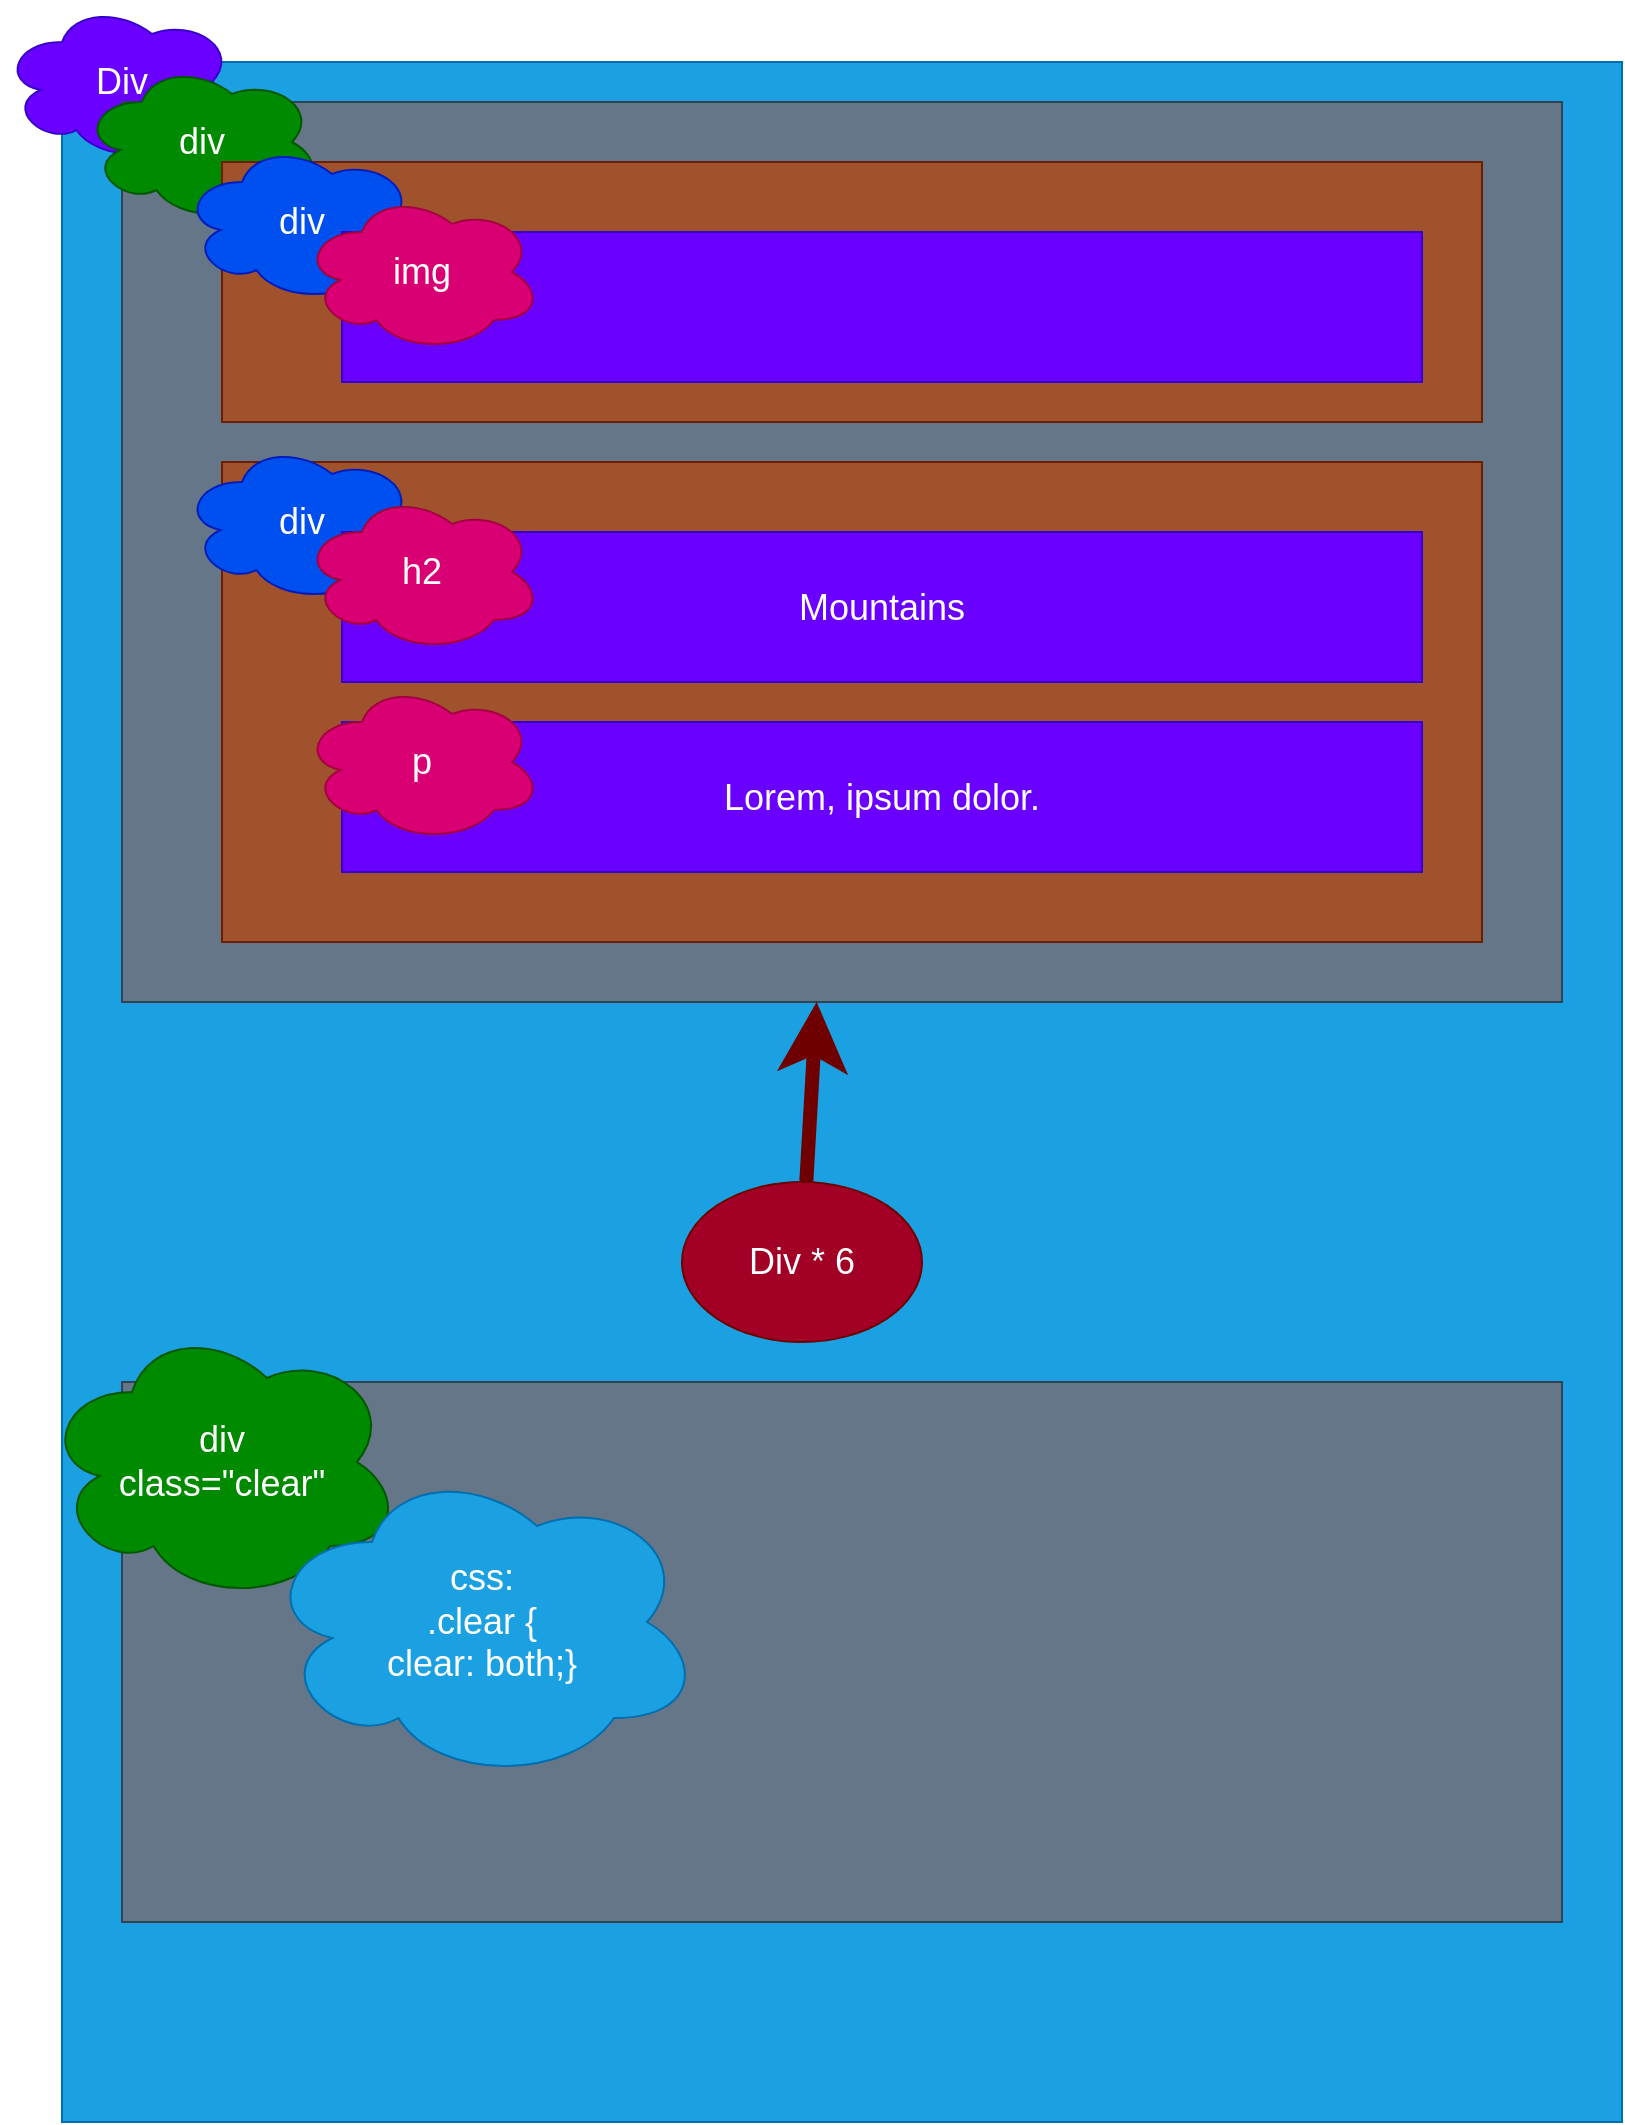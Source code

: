 <mxfile>
    <diagram id="HfQM6K0OO1lI9b7KsWHq" name="Page-1">
        <mxGraphModel dx="1055" dy="593" grid="1" gridSize="10" guides="1" tooltips="1" connect="1" arrows="1" fold="1" page="1" pageScale="1" pageWidth="850" pageHeight="1100" math="0" shadow="0">
            <root>
                <mxCell id="0"/>
                <mxCell id="1" parent="0"/>
                <mxCell id="2" value="" style="rounded=0;whiteSpace=wrap;html=1;fillColor=#1ba1e2;fontColor=#ffffff;strokeColor=#006EAF;" vertex="1" parent="1">
                    <mxGeometry x="30" y="40" width="780" height="1030" as="geometry"/>
                </mxCell>
                <mxCell id="3" value="&lt;font style=&quot;font-size: 18px;&quot;&gt;Div&lt;/font&gt;" style="ellipse;shape=cloud;whiteSpace=wrap;html=1;fillColor=#6a00ff;fontColor=#ffffff;strokeColor=#3700CC;" vertex="1" parent="1">
                    <mxGeometry y="10" width="120" height="80" as="geometry"/>
                </mxCell>
                <mxCell id="4" value="" style="rounded=0;whiteSpace=wrap;html=1;fontSize=18;fillColor=#647687;fontColor=#ffffff;strokeColor=#314354;" vertex="1" parent="1">
                    <mxGeometry x="60" y="60" width="720" height="450" as="geometry"/>
                </mxCell>
                <mxCell id="5" value="div" style="ellipse;shape=cloud;whiteSpace=wrap;html=1;fontSize=18;fillColor=#008a00;fontColor=#ffffff;strokeColor=#005700;" vertex="1" parent="1">
                    <mxGeometry x="40" y="40" width="120" height="80" as="geometry"/>
                </mxCell>
                <mxCell id="6" value="" style="rounded=0;whiteSpace=wrap;html=1;fontSize=18;fillColor=#a0522d;fontColor=#ffffff;strokeColor=#6D1F00;" vertex="1" parent="1">
                    <mxGeometry x="110" y="90" width="630" height="130" as="geometry"/>
                </mxCell>
                <mxCell id="7" value="div" style="ellipse;shape=cloud;whiteSpace=wrap;html=1;fontSize=18;fillColor=#0050ef;fontColor=#ffffff;strokeColor=#001DBC;" vertex="1" parent="1">
                    <mxGeometry x="90" y="80" width="120" height="80" as="geometry"/>
                </mxCell>
                <mxCell id="8" value="" style="rounded=0;whiteSpace=wrap;html=1;fontSize=18;fillColor=#6a00ff;fontColor=#ffffff;strokeColor=#3700CC;" vertex="1" parent="1">
                    <mxGeometry x="170" y="125" width="540" height="75" as="geometry"/>
                </mxCell>
                <mxCell id="9" value="img" style="ellipse;shape=cloud;whiteSpace=wrap;html=1;fontSize=18;fillColor=#d80073;fontColor=#ffffff;strokeColor=#A50040;" vertex="1" parent="1">
                    <mxGeometry x="150" y="105" width="120" height="80" as="geometry"/>
                </mxCell>
                <mxCell id="10" value="" style="rounded=0;whiteSpace=wrap;html=1;fontSize=18;fillColor=#a0522d;fontColor=#ffffff;strokeColor=#6D1F00;" vertex="1" parent="1">
                    <mxGeometry x="110" y="240" width="630" height="240" as="geometry"/>
                </mxCell>
                <mxCell id="11" value="div" style="ellipse;shape=cloud;whiteSpace=wrap;html=1;fontSize=18;fillColor=#0050ef;fontColor=#ffffff;strokeColor=#001DBC;" vertex="1" parent="1">
                    <mxGeometry x="90" y="230" width="120" height="80" as="geometry"/>
                </mxCell>
                <mxCell id="12" value="Mountains" style="rounded=0;whiteSpace=wrap;html=1;fontSize=18;fillColor=#6a00ff;fontColor=#ffffff;strokeColor=#3700CC;" vertex="1" parent="1">
                    <mxGeometry x="170" y="275" width="540" height="75" as="geometry"/>
                </mxCell>
                <mxCell id="13" value="h2" style="ellipse;shape=cloud;whiteSpace=wrap;html=1;fontSize=18;fillColor=#d80073;fontColor=#ffffff;strokeColor=#A50040;" vertex="1" parent="1">
                    <mxGeometry x="150" y="255" width="120" height="80" as="geometry"/>
                </mxCell>
                <mxCell id="14" value="Lorem, ipsum dolor." style="rounded=0;whiteSpace=wrap;html=1;fontSize=18;fillColor=#6a00ff;fontColor=#ffffff;strokeColor=#3700CC;" vertex="1" parent="1">
                    <mxGeometry x="170" y="370" width="540" height="75" as="geometry"/>
                </mxCell>
                <mxCell id="15" value="p" style="ellipse;shape=cloud;whiteSpace=wrap;html=1;fontSize=18;fillColor=#d80073;fontColor=#ffffff;strokeColor=#A50040;" vertex="1" parent="1">
                    <mxGeometry x="150" y="350" width="120" height="80" as="geometry"/>
                </mxCell>
                <mxCell id="23" value="" style="edgeStyle=none;html=1;fontSize=18;fillColor=#a20025;strokeColor=#6F0000;endSize=13;strokeWidth=7;" edge="1" parent="1" source="22" target="4">
                    <mxGeometry relative="1" as="geometry"/>
                </mxCell>
                <mxCell id="22" value="Div * 6" style="ellipse;whiteSpace=wrap;html=1;fontSize=18;fillColor=#a20025;fontColor=#ffffff;strokeColor=#6F0000;" vertex="1" parent="1">
                    <mxGeometry x="340" y="600" width="120" height="80" as="geometry"/>
                </mxCell>
                <mxCell id="24" value="" style="rounded=0;whiteSpace=wrap;html=1;fontSize=18;fillColor=#647687;fontColor=#ffffff;strokeColor=#314354;" vertex="1" parent="1">
                    <mxGeometry x="60" y="700" width="720" height="270" as="geometry"/>
                </mxCell>
                <mxCell id="25" value="div&lt;br&gt;class=&quot;clear&quot;" style="ellipse;shape=cloud;whiteSpace=wrap;html=1;fontSize=18;fillColor=#008a00;fontColor=#ffffff;strokeColor=#005700;" vertex="1" parent="1">
                    <mxGeometry x="20" y="670" width="180" height="140" as="geometry"/>
                </mxCell>
                <mxCell id="26" value="css:&lt;br&gt;.clear {&lt;br&gt;clear: both;}" style="ellipse;shape=cloud;whiteSpace=wrap;html=1;fontSize=18;fillColor=#1ba1e2;fontColor=#ffffff;strokeColor=#006EAF;" vertex="1" parent="1">
                    <mxGeometry x="130" y="740" width="220" height="160" as="geometry"/>
                </mxCell>
            </root>
        </mxGraphModel>
    </diagram>
</mxfile>